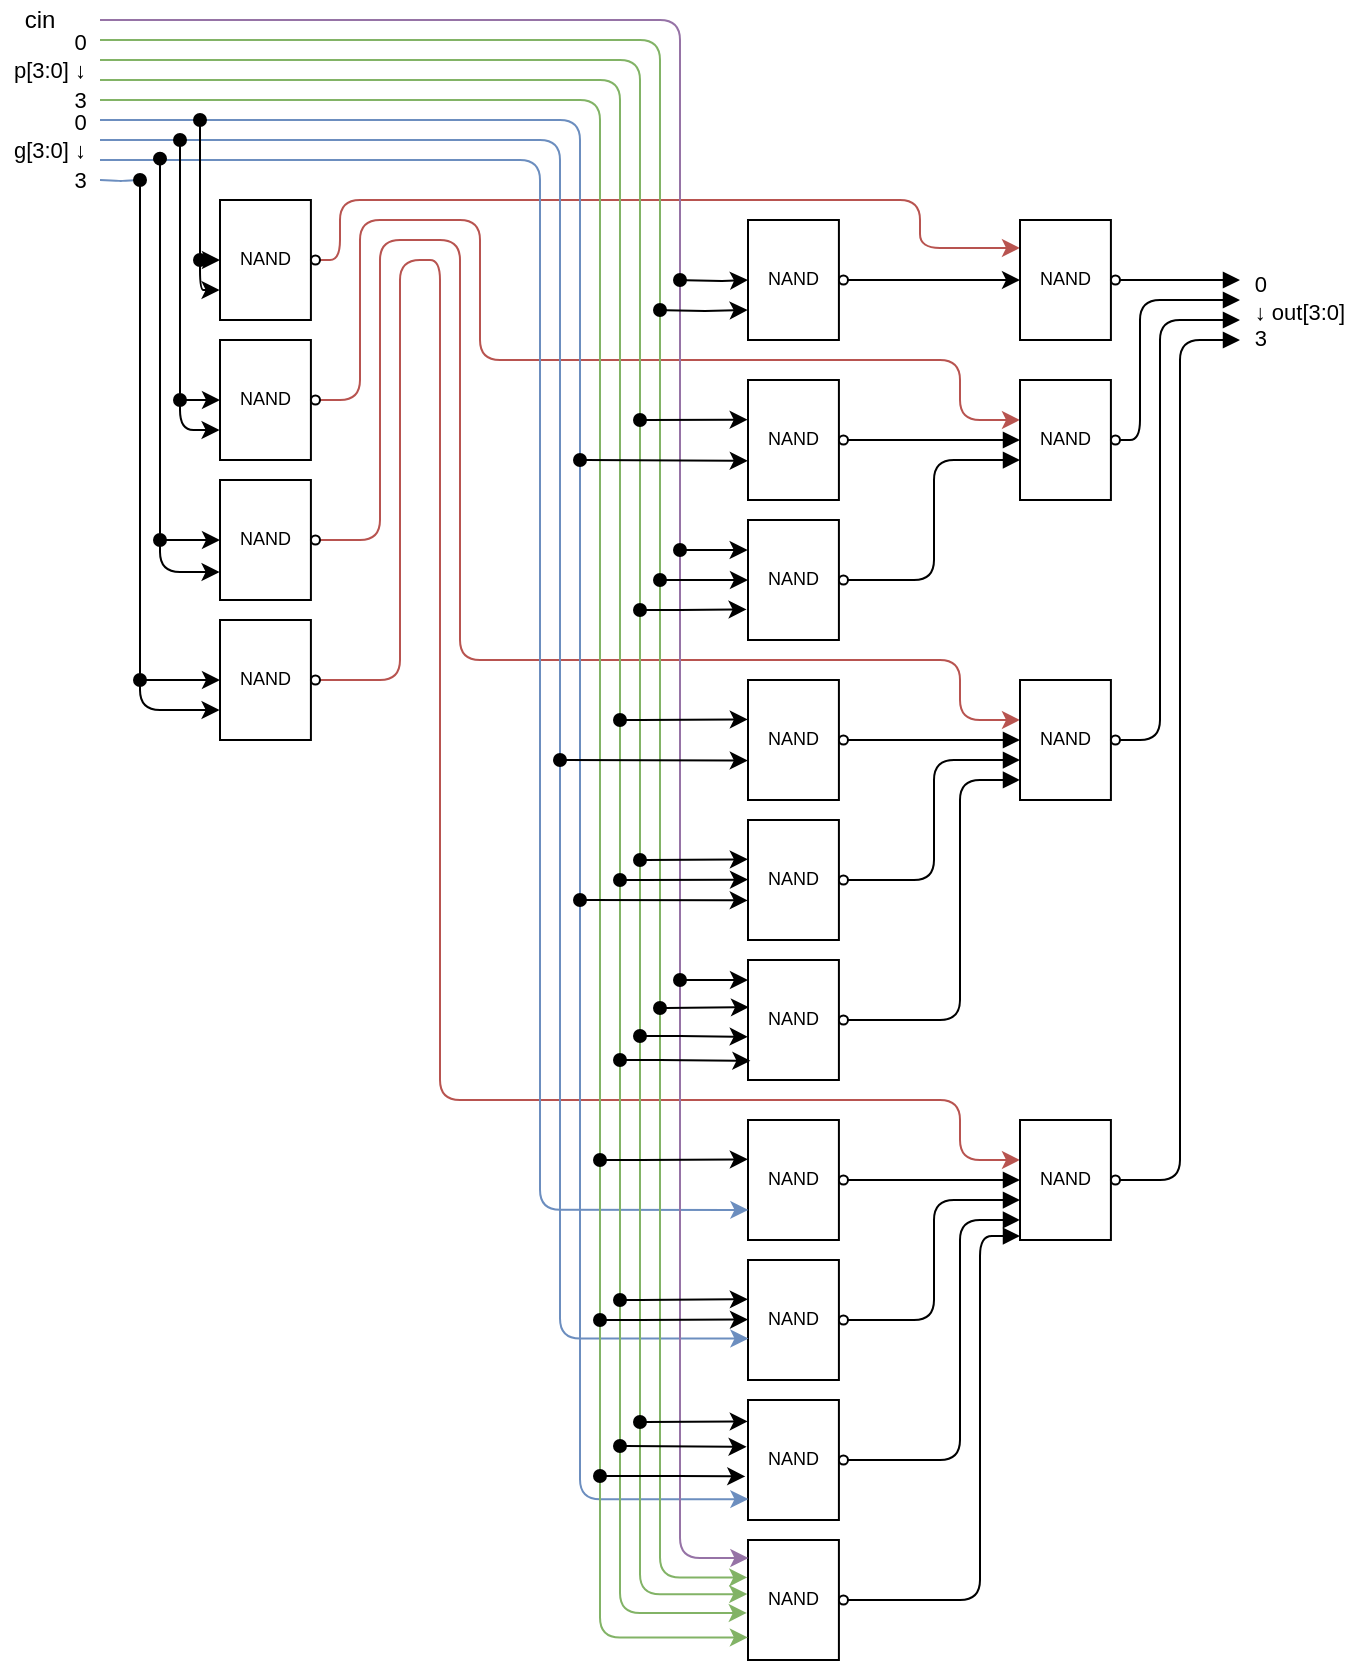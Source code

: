 <mxfile version="13.7.7" type="device"><diagram id="IGvc4W4Si6HFaSiDh34m" name="Page-1"><mxGraphModel dx="2377" dy="1442" grid="1" gridSize="10" guides="1" tooltips="1" connect="1" arrows="1" fold="1" page="1" pageScale="1" pageWidth="827" pageHeight="1169" math="0" shadow="0"><root><mxCell id="0"/><mxCell id="1" parent="0"/><mxCell id="yYl3HHFl4nuIAbHKSF4J-27" style="edgeStyle=orthogonalEdgeStyle;rounded=1;orthogonalLoop=1;jettySize=auto;html=1;startArrow=none;startFill=0;fillColor=#f8cecc;strokeColor=#b85450;entryX=0;entryY=0.233;entryDx=0;entryDy=0;entryPerimeter=0;exitX=1;exitY=0.5;exitDx=0;exitDy=0;exitPerimeter=0;" parent="1" source="yYl3HHFl4nuIAbHKSF4J-1" target="yYl3HHFl4nuIAbHKSF4J-15" edge="1"><mxGeometry relative="1" as="geometry"><mxPoint x="290" y="290" as="targetPoint"/><Array as="points"><mxPoint x="210" y="180"/><mxPoint x="210" y="150"/><mxPoint x="500" y="150"/><mxPoint x="500" y="174"/></Array></mxGeometry></mxCell><mxCell id="yYl3HHFl4nuIAbHKSF4J-1" value="" style="verticalLabelPosition=bottom;shadow=0;dashed=0;align=center;html=1;verticalAlign=top;shape=mxgraph.electrical.iec_logic_gates.nand;" parent="1" vertex="1"><mxGeometry x="150" y="150" width="50" height="60" as="geometry"/></mxCell><mxCell id="yYl3HHFl4nuIAbHKSF4J-28" style="edgeStyle=orthogonalEdgeStyle;rounded=1;orthogonalLoop=1;jettySize=auto;html=1;startArrow=none;startFill=0;fillColor=#f8cecc;strokeColor=#b85450;entryX=0;entryY=0.333;entryDx=0;entryDy=0;entryPerimeter=0;exitX=1;exitY=0.5;exitDx=0;exitDy=0;exitPerimeter=0;" parent="1" source="yYl3HHFl4nuIAbHKSF4J-2" target="yYl3HHFl4nuIAbHKSF4J-16" edge="1"><mxGeometry relative="1" as="geometry"><mxPoint x="520" y="370" as="targetPoint"/><Array as="points"><mxPoint x="220" y="250"/><mxPoint x="220" y="160"/><mxPoint x="280" y="160"/><mxPoint x="280" y="230"/><mxPoint x="520" y="230"/><mxPoint x="520" y="260"/></Array></mxGeometry></mxCell><mxCell id="yYl3HHFl4nuIAbHKSF4J-2" value="" style="verticalLabelPosition=bottom;shadow=0;dashed=0;align=center;html=1;verticalAlign=top;shape=mxgraph.electrical.iec_logic_gates.nand;" parent="1" vertex="1"><mxGeometry x="150" y="220" width="50" height="60" as="geometry"/></mxCell><mxCell id="yYl3HHFl4nuIAbHKSF4J-29" style="edgeStyle=orthogonalEdgeStyle;rounded=1;orthogonalLoop=1;jettySize=auto;html=1;startArrow=none;startFill=0;fillColor=#f8cecc;strokeColor=#b85450;entryX=0;entryY=0.333;entryDx=0;entryDy=0;entryPerimeter=0;exitX=1;exitY=0.5;exitDx=0;exitDy=0;exitPerimeter=0;" parent="1" source="yYl3HHFl4nuIAbHKSF4J-3" target="yYl3HHFl4nuIAbHKSF4J-18" edge="1"><mxGeometry relative="1" as="geometry"><mxPoint x="270" y="290" as="targetPoint"/><Array as="points"><mxPoint x="230" y="320"/><mxPoint x="230" y="170"/><mxPoint x="270" y="170"/><mxPoint x="270" y="380"/><mxPoint x="520" y="380"/><mxPoint x="520" y="410"/></Array></mxGeometry></mxCell><mxCell id="yYl3HHFl4nuIAbHKSF4J-3" value="" style="verticalLabelPosition=bottom;shadow=0;dashed=0;align=center;html=1;verticalAlign=top;shape=mxgraph.electrical.iec_logic_gates.nand;" parent="1" vertex="1"><mxGeometry x="150" y="290" width="50" height="60" as="geometry"/></mxCell><mxCell id="yYl3HHFl4nuIAbHKSF4J-30" style="edgeStyle=orthogonalEdgeStyle;rounded=1;orthogonalLoop=1;jettySize=auto;html=1;startArrow=none;startFill=0;fillColor=#f8cecc;strokeColor=#b85450;exitX=1;exitY=0.5;exitDx=0;exitDy=0;exitPerimeter=0;entryX=0;entryY=0.333;entryDx=0;entryDy=0;entryPerimeter=0;" parent="1" source="yYl3HHFl4nuIAbHKSF4J-4" target="yYl3HHFl4nuIAbHKSF4J-17" edge="1"><mxGeometry relative="1" as="geometry"><mxPoint x="260" y="290" as="targetPoint"/><mxPoint x="200" y="430" as="sourcePoint"/><Array as="points"><mxPoint x="240" y="390"/><mxPoint x="240" y="180"/><mxPoint x="260" y="180"/><mxPoint x="260" y="600"/><mxPoint x="520" y="600"/><mxPoint x="520" y="630"/></Array></mxGeometry></mxCell><mxCell id="yYl3HHFl4nuIAbHKSF4J-4" value="" style="verticalLabelPosition=bottom;shadow=0;dashed=0;align=center;html=1;verticalAlign=top;shape=mxgraph.electrical.iec_logic_gates.nand;" parent="1" vertex="1"><mxGeometry x="150" y="360" width="50" height="60" as="geometry"/></mxCell><mxCell id="yYl3HHFl4nuIAbHKSF4J-42" style="edgeStyle=orthogonalEdgeStyle;rounded=0;orthogonalLoop=1;jettySize=auto;html=1;entryX=0;entryY=0.5;entryDx=0;entryDy=0;entryPerimeter=0;startArrow=none;startFill=0;strokeColor=#000000;" parent="1" source="yYl3HHFl4nuIAbHKSF4J-5" target="yYl3HHFl4nuIAbHKSF4J-15" edge="1"><mxGeometry relative="1" as="geometry"/></mxCell><mxCell id="yYl3HHFl4nuIAbHKSF4J-5" value="" style="verticalLabelPosition=bottom;shadow=0;dashed=0;align=center;html=1;verticalAlign=top;shape=mxgraph.electrical.iec_logic_gates.nand;" parent="1" vertex="1"><mxGeometry x="414" y="160" width="50" height="60" as="geometry"/></mxCell><mxCell id="yYl3HHFl4nuIAbHKSF4J-76" style="edgeStyle=orthogonalEdgeStyle;rounded=0;orthogonalLoop=1;jettySize=auto;html=1;entryX=0;entryY=0.5;entryDx=0;entryDy=0;entryPerimeter=0;startArrow=none;startFill=0;endArrow=block;endFill=1;strokeColor=#000000;" parent="1" source="yYl3HHFl4nuIAbHKSF4J-6" target="yYl3HHFl4nuIAbHKSF4J-16" edge="1"><mxGeometry relative="1" as="geometry"/></mxCell><mxCell id="yYl3HHFl4nuIAbHKSF4J-6" value="" style="verticalLabelPosition=bottom;shadow=0;dashed=0;align=center;html=1;verticalAlign=top;shape=mxgraph.electrical.iec_logic_gates.nand;" parent="1" vertex="1"><mxGeometry x="414" y="240" width="50" height="60" as="geometry"/></mxCell><mxCell id="yYl3HHFl4nuIAbHKSF4J-77" style="edgeStyle=orthogonalEdgeStyle;rounded=1;orthogonalLoop=1;jettySize=auto;html=1;entryX=0;entryY=0.667;entryDx=0;entryDy=0;entryPerimeter=0;startArrow=none;startFill=0;endArrow=block;endFill=1;strokeColor=#000000;" parent="1" source="yYl3HHFl4nuIAbHKSF4J-7" target="yYl3HHFl4nuIAbHKSF4J-16" edge="1"><mxGeometry relative="1" as="geometry"/></mxCell><mxCell id="yYl3HHFl4nuIAbHKSF4J-7" value="" style="verticalLabelPosition=bottom;shadow=0;dashed=0;align=center;html=1;verticalAlign=top;shape=mxgraph.electrical.iec_logic_gates.nand;" parent="1" vertex="1"><mxGeometry x="414" y="310" width="50" height="60" as="geometry"/></mxCell><mxCell id="yYl3HHFl4nuIAbHKSF4J-78" style="edgeStyle=orthogonalEdgeStyle;rounded=1;orthogonalLoop=1;jettySize=auto;html=1;entryX=0;entryY=0.5;entryDx=0;entryDy=0;entryPerimeter=0;startArrow=none;startFill=0;endArrow=block;endFill=1;strokeColor=#000000;" parent="1" source="yYl3HHFl4nuIAbHKSF4J-8" target="yYl3HHFl4nuIAbHKSF4J-18" edge="1"><mxGeometry relative="1" as="geometry"/></mxCell><mxCell id="yYl3HHFl4nuIAbHKSF4J-8" value="" style="verticalLabelPosition=bottom;shadow=0;dashed=0;align=center;html=1;verticalAlign=top;shape=mxgraph.electrical.iec_logic_gates.nand;" parent="1" vertex="1"><mxGeometry x="414" y="390" width="50" height="60" as="geometry"/></mxCell><mxCell id="yYl3HHFl4nuIAbHKSF4J-79" style="edgeStyle=orthogonalEdgeStyle;rounded=1;orthogonalLoop=1;jettySize=auto;html=1;entryX=0;entryY=0.667;entryDx=0;entryDy=0;entryPerimeter=0;startArrow=none;startFill=0;endArrow=block;endFill=1;strokeColor=#000000;" parent="1" source="yYl3HHFl4nuIAbHKSF4J-9" target="yYl3HHFl4nuIAbHKSF4J-18" edge="1"><mxGeometry relative="1" as="geometry"/></mxCell><mxCell id="yYl3HHFl4nuIAbHKSF4J-9" value="" style="verticalLabelPosition=bottom;shadow=0;dashed=0;align=center;html=1;verticalAlign=top;shape=mxgraph.electrical.iec_logic_gates.nand;" parent="1" vertex="1"><mxGeometry x="414" y="460" width="50" height="60" as="geometry"/></mxCell><mxCell id="yYl3HHFl4nuIAbHKSF4J-80" style="edgeStyle=orthogonalEdgeStyle;rounded=1;orthogonalLoop=1;jettySize=auto;html=1;entryX=0;entryY=0.833;entryDx=0;entryDy=0;entryPerimeter=0;startArrow=none;startFill=0;endArrow=block;endFill=1;strokeColor=#000000;" parent="1" source="yYl3HHFl4nuIAbHKSF4J-10" target="yYl3HHFl4nuIAbHKSF4J-18" edge="1"><mxGeometry relative="1" as="geometry"><Array as="points"><mxPoint x="520" y="560"/><mxPoint x="520" y="440"/></Array></mxGeometry></mxCell><mxCell id="yYl3HHFl4nuIAbHKSF4J-10" value="" style="verticalLabelPosition=bottom;shadow=0;dashed=0;align=center;html=1;verticalAlign=top;shape=mxgraph.electrical.iec_logic_gates.nand;" parent="1" vertex="1"><mxGeometry x="414" y="530" width="50" height="60" as="geometry"/></mxCell><mxCell id="yYl3HHFl4nuIAbHKSF4J-84" style="edgeStyle=orthogonalEdgeStyle;rounded=1;orthogonalLoop=1;jettySize=auto;html=1;startArrow=none;startFill=0;endArrow=block;endFill=1;strokeColor=#000000;entryX=0;entryY=0.967;entryDx=0;entryDy=0;entryPerimeter=0;" parent="1" source="yYl3HHFl4nuIAbHKSF4J-11" target="yYl3HHFl4nuIAbHKSF4J-17" edge="1"><mxGeometry relative="1" as="geometry"><mxPoint x="509.548" y="668" as="targetPoint"/><Array as="points"><mxPoint x="530" y="850"/><mxPoint x="530" y="668"/></Array></mxGeometry></mxCell><mxCell id="yYl3HHFl4nuIAbHKSF4J-11" value="" style="verticalLabelPosition=bottom;shadow=0;dashed=0;align=center;html=1;verticalAlign=top;shape=mxgraph.electrical.iec_logic_gates.nand;" parent="1" vertex="1"><mxGeometry x="414" y="820" width="50" height="60" as="geometry"/></mxCell><mxCell id="yYl3HHFl4nuIAbHKSF4J-83" style="edgeStyle=orthogonalEdgeStyle;rounded=1;orthogonalLoop=1;jettySize=auto;html=1;entryX=0;entryY=0.833;entryDx=0;entryDy=0;entryPerimeter=0;startArrow=none;startFill=0;endArrow=block;endFill=1;strokeColor=#000000;" parent="1" source="yYl3HHFl4nuIAbHKSF4J-12" target="yYl3HHFl4nuIAbHKSF4J-17" edge="1"><mxGeometry relative="1" as="geometry"><Array as="points"><mxPoint x="520" y="780"/><mxPoint x="520" y="660"/></Array></mxGeometry></mxCell><mxCell id="yYl3HHFl4nuIAbHKSF4J-12" value="" style="verticalLabelPosition=bottom;shadow=0;dashed=0;align=center;html=1;verticalAlign=top;shape=mxgraph.electrical.iec_logic_gates.nand;" parent="1" vertex="1"><mxGeometry x="414" y="750" width="50" height="60" as="geometry"/></mxCell><mxCell id="yYl3HHFl4nuIAbHKSF4J-82" style="edgeStyle=orthogonalEdgeStyle;rounded=1;orthogonalLoop=1;jettySize=auto;html=1;entryX=0;entryY=0.667;entryDx=0;entryDy=0;entryPerimeter=0;startArrow=none;startFill=0;endArrow=block;endFill=1;strokeColor=#000000;" parent="1" source="yYl3HHFl4nuIAbHKSF4J-13" target="yYl3HHFl4nuIAbHKSF4J-17" edge="1"><mxGeometry relative="1" as="geometry"/></mxCell><mxCell id="yYl3HHFl4nuIAbHKSF4J-13" value="" style="verticalLabelPosition=bottom;shadow=0;dashed=0;align=center;html=1;verticalAlign=top;shape=mxgraph.electrical.iec_logic_gates.nand;" parent="1" vertex="1"><mxGeometry x="414" y="680" width="50" height="60" as="geometry"/></mxCell><mxCell id="yYl3HHFl4nuIAbHKSF4J-81" style="edgeStyle=orthogonalEdgeStyle;rounded=1;orthogonalLoop=1;jettySize=auto;html=1;entryX=0;entryY=0.5;entryDx=0;entryDy=0;entryPerimeter=0;startArrow=none;startFill=0;endArrow=block;endFill=1;strokeColor=#000000;" parent="1" source="yYl3HHFl4nuIAbHKSF4J-14" target="yYl3HHFl4nuIAbHKSF4J-17" edge="1"><mxGeometry relative="1" as="geometry"/></mxCell><mxCell id="yYl3HHFl4nuIAbHKSF4J-14" value="" style="verticalLabelPosition=bottom;shadow=0;dashed=0;align=center;html=1;verticalAlign=top;shape=mxgraph.electrical.iec_logic_gates.nand;" parent="1" vertex="1"><mxGeometry x="414" y="610" width="50" height="60" as="geometry"/></mxCell><mxCell id="yYl3HHFl4nuIAbHKSF4J-85" style="edgeStyle=orthogonalEdgeStyle;rounded=1;orthogonalLoop=1;jettySize=auto;html=1;startArrow=none;startFill=0;endArrow=block;endFill=1;strokeColor=#000000;" parent="1" source="yYl3HHFl4nuIAbHKSF4J-15" edge="1"><mxGeometry relative="1" as="geometry"><mxPoint x="660" y="190" as="targetPoint"/></mxGeometry></mxCell><mxCell id="yYl3HHFl4nuIAbHKSF4J-15" value="" style="verticalLabelPosition=bottom;shadow=0;dashed=0;align=center;html=1;verticalAlign=top;shape=mxgraph.electrical.iec_logic_gates.nand;" parent="1" vertex="1"><mxGeometry x="550" y="160" width="50" height="60" as="geometry"/></mxCell><mxCell id="yYl3HHFl4nuIAbHKSF4J-86" style="edgeStyle=orthogonalEdgeStyle;rounded=1;orthogonalLoop=1;jettySize=auto;html=1;startArrow=none;startFill=0;endArrow=block;endFill=1;strokeColor=#000000;" parent="1" source="yYl3HHFl4nuIAbHKSF4J-16" edge="1"><mxGeometry relative="1" as="geometry"><mxPoint x="660" y="200" as="targetPoint"/><Array as="points"><mxPoint x="610" y="270"/><mxPoint x="610" y="200"/></Array></mxGeometry></mxCell><mxCell id="yYl3HHFl4nuIAbHKSF4J-16" value="" style="verticalLabelPosition=bottom;shadow=0;dashed=0;align=center;html=1;verticalAlign=top;shape=mxgraph.electrical.iec_logic_gates.nand;" parent="1" vertex="1"><mxGeometry x="550" y="240" width="50" height="60" as="geometry"/></mxCell><mxCell id="yYl3HHFl4nuIAbHKSF4J-88" style="edgeStyle=orthogonalEdgeStyle;rounded=1;orthogonalLoop=1;jettySize=auto;html=1;startArrow=none;startFill=0;endArrow=block;endFill=1;strokeColor=#000000;" parent="1" source="yYl3HHFl4nuIAbHKSF4J-17" edge="1"><mxGeometry relative="1" as="geometry"><mxPoint x="660" y="220" as="targetPoint"/><Array as="points"><mxPoint x="630" y="640"/><mxPoint x="630" y="220"/></Array></mxGeometry></mxCell><mxCell id="yYl3HHFl4nuIAbHKSF4J-17" value="" style="verticalLabelPosition=bottom;shadow=0;dashed=0;align=center;html=1;verticalAlign=top;shape=mxgraph.electrical.iec_logic_gates.nand;" parent="1" vertex="1"><mxGeometry x="550" y="610" width="50" height="60" as="geometry"/></mxCell><mxCell id="yYl3HHFl4nuIAbHKSF4J-87" style="edgeStyle=orthogonalEdgeStyle;rounded=1;orthogonalLoop=1;jettySize=auto;html=1;startArrow=none;startFill=0;endArrow=block;endFill=1;strokeColor=#000000;" parent="1" source="yYl3HHFl4nuIAbHKSF4J-18" edge="1"><mxGeometry relative="1" as="geometry"><mxPoint x="660" y="210" as="targetPoint"/><Array as="points"><mxPoint x="620" y="420"/><mxPoint x="620" y="210"/></Array></mxGeometry></mxCell><mxCell id="yYl3HHFl4nuIAbHKSF4J-18" value="" style="verticalLabelPosition=bottom;shadow=0;dashed=0;align=center;html=1;verticalAlign=top;shape=mxgraph.electrical.iec_logic_gates.nand;" parent="1" vertex="1"><mxGeometry x="550" y="390" width="50" height="60" as="geometry"/></mxCell><mxCell id="yYl3HHFl4nuIAbHKSF4J-19" value="" style="endArrow=classic;html=1;edgeStyle=orthogonalEdgeStyle;fillColor=#dae8fc;strokeColor=#6c8ebf;endFill=1;startArrow=none;startFill=0;entryX=0.004;entryY=0.826;entryDx=0;entryDy=0;entryPerimeter=0;" parent="1" target="yYl3HHFl4nuIAbHKSF4J-12" edge="1"><mxGeometry width="50" height="50" relative="1" as="geometry"><mxPoint x="90" y="110" as="sourcePoint"/><mxPoint x="330" y="800" as="targetPoint"/><Array as="points"><mxPoint x="330" y="110"/><mxPoint x="330" y="800"/></Array></mxGeometry></mxCell><mxCell id="yYl3HHFl4nuIAbHKSF4J-20" value="" style="endArrow=classic;html=1;edgeStyle=orthogonalEdgeStyle;fillColor=#dae8fc;strokeColor=#6c8ebf;entryX=0.004;entryY=0.655;entryDx=0;entryDy=0;entryPerimeter=0;" parent="1" target="yYl3HHFl4nuIAbHKSF4J-13" edge="1"><mxGeometry width="50" height="50" relative="1" as="geometry"><mxPoint x="90" y="120" as="sourcePoint"/><mxPoint x="320" y="720" as="targetPoint"/><Array as="points"><mxPoint x="320" y="120"/><mxPoint x="320" y="719"/></Array></mxGeometry></mxCell><mxCell id="yYl3HHFl4nuIAbHKSF4J-21" value="" style="endArrow=classic;html=1;edgeStyle=orthogonalEdgeStyle;fillColor=#dae8fc;strokeColor=#6c8ebf;entryX=0.004;entryY=0.749;entryDx=0;entryDy=0;entryPerimeter=0;" parent="1" target="yYl3HHFl4nuIAbHKSF4J-14" edge="1"><mxGeometry width="50" height="50" relative="1" as="geometry"><mxPoint x="90" y="130" as="sourcePoint"/><mxPoint x="310" y="649.333" as="targetPoint"/><Array as="points"><mxPoint x="310" y="130"/><mxPoint x="310" y="655"/></Array></mxGeometry></mxCell><mxCell id="yYl3HHFl4nuIAbHKSF4J-22" value="" style="endArrow=none;html=1;edgeStyle=orthogonalEdgeStyle;fillColor=#dae8fc;strokeColor=#6c8ebf;endFill=0;" parent="1" edge="1"><mxGeometry width="50" height="50" relative="1" as="geometry"><mxPoint x="90" y="140" as="sourcePoint"/><mxPoint x="110" y="140" as="targetPoint"/></mxGeometry></mxCell><mxCell id="yYl3HHFl4nuIAbHKSF4J-23" style="edgeStyle=orthogonalEdgeStyle;rounded=1;orthogonalLoop=1;jettySize=auto;html=1;startArrow=oval;startFill=1;entryX=-0.004;entryY=0.75;entryDx=0;entryDy=0;entryPerimeter=0;" parent="1" target="yYl3HHFl4nuIAbHKSF4J-1" edge="1"><mxGeometry relative="1" as="geometry"><mxPoint x="140" y="110" as="sourcePoint"/><Array as="points"><mxPoint x="140" y="195"/></Array></mxGeometry></mxCell><mxCell id="yYl3HHFl4nuIAbHKSF4J-24" style="edgeStyle=orthogonalEdgeStyle;rounded=1;orthogonalLoop=1;jettySize=auto;html=1;startArrow=oval;startFill=1;entryX=-0.005;entryY=0.748;entryDx=0;entryDy=0;entryPerimeter=0;" parent="1" target="yYl3HHFl4nuIAbHKSF4J-2" edge="1"><mxGeometry relative="1" as="geometry"><mxPoint x="130" y="120" as="sourcePoint"/><Array as="points"><mxPoint x="130" y="265"/><mxPoint x="150" y="265"/></Array></mxGeometry></mxCell><mxCell id="yYl3HHFl4nuIAbHKSF4J-25" style="edgeStyle=orthogonalEdgeStyle;rounded=1;orthogonalLoop=1;jettySize=auto;html=1;startArrow=oval;startFill=1;entryX=-0.005;entryY=0.764;entryDx=0;entryDy=0;entryPerimeter=0;" parent="1" target="yYl3HHFl4nuIAbHKSF4J-3" edge="1"><mxGeometry relative="1" as="geometry"><mxPoint x="120" y="129.333" as="sourcePoint"/><Array as="points"><mxPoint x="120" y="336"/><mxPoint x="150" y="336"/></Array></mxGeometry></mxCell><mxCell id="yYl3HHFl4nuIAbHKSF4J-26" style="edgeStyle=orthogonalEdgeStyle;rounded=1;orthogonalLoop=1;jettySize=auto;html=1;startArrow=oval;startFill=1;entryX=-0.005;entryY=0.748;entryDx=0;entryDy=0;entryPerimeter=0;" parent="1" target="yYl3HHFl4nuIAbHKSF4J-4" edge="1"><mxGeometry relative="1" as="geometry"><mxPoint x="130" y="430" as="targetPoint"/><mxPoint x="110" y="140" as="sourcePoint"/><Array as="points"><mxPoint x="110" y="405"/><mxPoint x="150" y="405"/></Array></mxGeometry></mxCell><mxCell id="yYl3HHFl4nuIAbHKSF4J-31" value="" style="endArrow=classic;html=1;edgeStyle=orthogonalEdgeStyle;startArrow=oval;startFill=1;entryX=0;entryY=0.5;entryDx=0;entryDy=0;entryPerimeter=0;" parent="1" target="yYl3HHFl4nuIAbHKSF4J-1" edge="1"><mxGeometry width="50" height="50" relative="1" as="geometry"><mxPoint x="140" y="180" as="sourcePoint"/><mxPoint x="220" y="200" as="targetPoint"/><Array as="points"><mxPoint x="140" y="180"/></Array></mxGeometry></mxCell><mxCell id="yYl3HHFl4nuIAbHKSF4J-32" value="" style="endArrow=classic;html=1;edgeStyle=orthogonalEdgeStyle;startArrow=oval;startFill=1;entryX=0;entryY=0.5;entryDx=0;entryDy=0;entryPerimeter=0;" parent="1" target="yYl3HHFl4nuIAbHKSF4J-2" edge="1"><mxGeometry width="50" height="50" relative="1" as="geometry"><mxPoint x="130" y="250" as="sourcePoint"/><mxPoint x="150" y="309.98" as="targetPoint"/><Array as="points"><mxPoint x="130" y="250"/></Array></mxGeometry></mxCell><mxCell id="yYl3HHFl4nuIAbHKSF4J-33" value="" style="endArrow=classic;html=1;edgeStyle=orthogonalEdgeStyle;startArrow=oval;startFill=1;entryX=0;entryY=0.5;entryDx=0;entryDy=0;entryPerimeter=0;" parent="1" target="yYl3HHFl4nuIAbHKSF4J-3" edge="1"><mxGeometry width="50" height="50" relative="1" as="geometry"><mxPoint x="120" y="320" as="sourcePoint"/><mxPoint x="140" y="372.5" as="targetPoint"/><Array as="points"><mxPoint x="120" y="320"/></Array></mxGeometry></mxCell><mxCell id="yYl3HHFl4nuIAbHKSF4J-34" value="" style="endArrow=classic;html=1;edgeStyle=orthogonalEdgeStyle;startArrow=oval;startFill=1;entryX=0;entryY=0.5;entryDx=0;entryDy=0;entryPerimeter=0;" parent="1" target="yYl3HHFl4nuIAbHKSF4J-4" edge="1"><mxGeometry width="50" height="50" relative="1" as="geometry"><mxPoint x="110" y="390" as="sourcePoint"/><mxPoint x="130" y="445" as="targetPoint"/><Array as="points"><mxPoint x="110" y="390"/></Array></mxGeometry></mxCell><mxCell id="yYl3HHFl4nuIAbHKSF4J-35" value="" style="endArrow=classic;html=1;edgeStyle=orthogonalEdgeStyle;fillColor=#d5e8d4;strokeColor=#82b366;entryX=-0.007;entryY=0.312;entryDx=0;entryDy=0;entryPerimeter=0;" parent="1" target="yYl3HHFl4nuIAbHKSF4J-11" edge="1"><mxGeometry width="50" height="50" relative="1" as="geometry"><mxPoint x="90" y="70" as="sourcePoint"/><mxPoint x="370" y="860.4" as="targetPoint"/><Array as="points"><mxPoint x="370" y="70"/><mxPoint x="370" y="839"/></Array></mxGeometry></mxCell><mxCell id="yYl3HHFl4nuIAbHKSF4J-36" value="" style="endArrow=classic;html=1;edgeStyle=orthogonalEdgeStyle;fillColor=#d5e8d4;strokeColor=#82b366;entryX=-0.007;entryY=0.451;entryDx=0;entryDy=0;entryPerimeter=0;" parent="1" target="yYl3HHFl4nuIAbHKSF4J-11" edge="1"><mxGeometry width="50" height="50" relative="1" as="geometry"><mxPoint x="90" y="80" as="sourcePoint"/><mxPoint x="360" y="860" as="targetPoint"/><Array as="points"><mxPoint x="360" y="80"/><mxPoint x="360" y="847"/></Array></mxGeometry></mxCell><mxCell id="yYl3HHFl4nuIAbHKSF4J-37" value="" style="endArrow=classic;html=1;edgeStyle=orthogonalEdgeStyle;fillColor=#d5e8d4;strokeColor=#82b366;entryX=-0.012;entryY=0.608;entryDx=0;entryDy=0;entryPerimeter=0;" parent="1" target="yYl3HHFl4nuIAbHKSF4J-11" edge="1"><mxGeometry width="50" height="50" relative="1" as="geometry"><mxPoint x="90" y="90" as="sourcePoint"/><mxPoint x="350" y="860" as="targetPoint"/><Array as="points"><mxPoint x="350" y="90"/><mxPoint x="350" y="857"/></Array></mxGeometry></mxCell><mxCell id="yYl3HHFl4nuIAbHKSF4J-38" value="" style="endArrow=classic;html=1;edgeStyle=orthogonalEdgeStyle;fillColor=#d5e8d4;strokeColor=#82b366;entryX=-0.001;entryY=0.812;entryDx=0;entryDy=0;entryPerimeter=0;" parent="1" target="yYl3HHFl4nuIAbHKSF4J-11" edge="1"><mxGeometry width="50" height="50" relative="1" as="geometry"><mxPoint x="90" y="100" as="sourcePoint"/><mxPoint x="340" y="860" as="targetPoint"/><Array as="points"><mxPoint x="340" y="100"/><mxPoint x="340" y="869"/></Array></mxGeometry></mxCell><mxCell id="yYl3HHFl4nuIAbHKSF4J-39" value="" style="endArrow=classic;html=1;edgeStyle=orthogonalEdgeStyle;fillColor=#e1d5e7;strokeColor=#9673a6;entryX=0.004;entryY=0.15;entryDx=0;entryDy=0;entryPerimeter=0;" parent="1" target="yYl3HHFl4nuIAbHKSF4J-11" edge="1"><mxGeometry width="50" height="50" relative="1" as="geometry"><mxPoint x="90" y="60" as="sourcePoint"/><mxPoint x="380" y="860.8" as="targetPoint"/><Array as="points"><mxPoint x="380" y="60"/><mxPoint x="380" y="829"/></Array></mxGeometry></mxCell><mxCell id="yYl3HHFl4nuIAbHKSF4J-46" style="edgeStyle=orthogonalEdgeStyle;rounded=0;orthogonalLoop=1;jettySize=auto;html=1;startArrow=oval;startFill=1;strokeColor=#000000;entryX=-0.003;entryY=0.331;entryDx=0;entryDy=0;entryPerimeter=0;" parent="1" target="yYl3HHFl4nuIAbHKSF4J-6" edge="1"><mxGeometry relative="1" as="geometry"><mxPoint x="400" y="250" as="targetPoint"/><mxPoint x="360" y="260" as="sourcePoint"/><Array as="points"><mxPoint x="360" y="260"/></Array></mxGeometry></mxCell><mxCell id="yYl3HHFl4nuIAbHKSF4J-48" style="edgeStyle=orthogonalEdgeStyle;rounded=0;orthogonalLoop=1;jettySize=auto;html=1;startArrow=oval;startFill=1;strokeColor=#000000;entryX=-0.003;entryY=0.674;entryDx=0;entryDy=0;entryPerimeter=0;" parent="1" target="yYl3HHFl4nuIAbHKSF4J-6" edge="1"><mxGeometry relative="1" as="geometry"><mxPoint x="423.85" y="260.14" as="targetPoint"/><mxPoint x="330" y="280" as="sourcePoint"/><Array as="points"><mxPoint x="414" y="280"/></Array></mxGeometry></mxCell><mxCell id="yYl3HHFl4nuIAbHKSF4J-49" style="edgeStyle=orthogonalEdgeStyle;rounded=0;orthogonalLoop=1;jettySize=auto;html=1;startArrow=oval;startFill=1;strokeColor=#000000;entryX=-0.003;entryY=0.25;entryDx=0;entryDy=0;entryPerimeter=0;" parent="1" target="yYl3HHFl4nuIAbHKSF4J-7" edge="1"><mxGeometry relative="1" as="geometry"><mxPoint x="423.85" y="269.86" as="targetPoint"/><mxPoint x="380" y="325" as="sourcePoint"/><Array as="points"><mxPoint x="400" y="325"/><mxPoint x="400" y="325"/></Array></mxGeometry></mxCell><mxCell id="yYl3HHFl4nuIAbHKSF4J-50" style="edgeStyle=orthogonalEdgeStyle;rounded=0;orthogonalLoop=1;jettySize=auto;html=1;startArrow=oval;startFill=1;strokeColor=#000000;entryX=0;entryY=0.5;entryDx=0;entryDy=0;entryPerimeter=0;" parent="1" target="yYl3HHFl4nuIAbHKSF4J-7" edge="1"><mxGeometry relative="1" as="geometry"><mxPoint x="410" y="335" as="targetPoint"/><mxPoint x="370" y="340" as="sourcePoint"/><Array as="points"><mxPoint x="370" y="340"/></Array></mxGeometry></mxCell><mxCell id="yYl3HHFl4nuIAbHKSF4J-51" style="edgeStyle=orthogonalEdgeStyle;rounded=0;orthogonalLoop=1;jettySize=auto;html=1;startArrow=oval;startFill=1;strokeColor=#000000;entryX=-0.014;entryY=0.745;entryDx=0;entryDy=0;entryPerimeter=0;" parent="1" target="yYl3HHFl4nuIAbHKSF4J-7" edge="1"><mxGeometry relative="1" as="geometry"><mxPoint x="410" y="350" as="targetPoint"/><mxPoint x="360" y="355" as="sourcePoint"/><Array as="points"><mxPoint x="380" y="355"/></Array></mxGeometry></mxCell><mxCell id="yYl3HHFl4nuIAbHKSF4J-52" style="edgeStyle=orthogonalEdgeStyle;rounded=0;orthogonalLoop=1;jettySize=auto;html=1;startArrow=oval;startFill=1;strokeColor=#000000;" parent="1" edge="1"><mxGeometry relative="1" as="geometry"><mxPoint x="414" y="540" as="targetPoint"/><mxPoint x="380" y="540" as="sourcePoint"/><Array as="points"><mxPoint x="390" y="540"/><mxPoint x="390" y="540"/></Array></mxGeometry></mxCell><mxCell id="yYl3HHFl4nuIAbHKSF4J-53" style="edgeStyle=orthogonalEdgeStyle;rounded=0;orthogonalLoop=1;jettySize=auto;html=1;startArrow=oval;startFill=1;strokeColor=#000000;entryX=0.009;entryY=0.393;entryDx=0;entryDy=0;entryPerimeter=0;" parent="1" target="yYl3HHFl4nuIAbHKSF4J-10" edge="1"><mxGeometry relative="1" as="geometry"><mxPoint x="414" y="559.86" as="targetPoint"/><mxPoint x="370" y="554" as="sourcePoint"/><Array as="points"><mxPoint x="414" y="554"/></Array></mxGeometry></mxCell><mxCell id="yYl3HHFl4nuIAbHKSF4J-54" style="edgeStyle=orthogonalEdgeStyle;rounded=0;orthogonalLoop=1;jettySize=auto;html=1;startArrow=oval;startFill=1;strokeColor=#000000;entryX=-0.003;entryY=0.64;entryDx=0;entryDy=0;entryPerimeter=0;" parent="1" target="yYl3HHFl4nuIAbHKSF4J-10" edge="1"><mxGeometry relative="1" as="geometry"><mxPoint x="413.3" y="574.56" as="targetPoint"/><mxPoint x="360" y="568" as="sourcePoint"/><Array as="points"><mxPoint x="380" y="568"/></Array></mxGeometry></mxCell><mxCell id="yYl3HHFl4nuIAbHKSF4J-56" style="edgeStyle=orthogonalEdgeStyle;rounded=0;orthogonalLoop=1;jettySize=auto;html=1;startArrow=oval;startFill=1;strokeColor=#000000;entryX=-0.003;entryY=0.331;entryDx=0;entryDy=0;entryPerimeter=0;" parent="1" edge="1"><mxGeometry relative="1" as="geometry"><mxPoint x="413.93" y="409.71" as="targetPoint"/><mxPoint x="350" y="410" as="sourcePoint"/><Array as="points"><mxPoint x="360.08" y="409.85"/></Array></mxGeometry></mxCell><mxCell id="yYl3HHFl4nuIAbHKSF4J-57" style="edgeStyle=orthogonalEdgeStyle;rounded=0;orthogonalLoop=1;jettySize=auto;html=1;startArrow=oval;startFill=1;strokeColor=#000000;entryX=-0.003;entryY=0.674;entryDx=0;entryDy=0;entryPerimeter=0;" parent="1" edge="1"><mxGeometry relative="1" as="geometry"><mxPoint x="413.93" y="430.29" as="targetPoint"/><mxPoint x="320" y="430" as="sourcePoint"/><Array as="points"><mxPoint x="414.08" y="429.85"/></Array></mxGeometry></mxCell><mxCell id="yYl3HHFl4nuIAbHKSF4J-59" style="edgeStyle=orthogonalEdgeStyle;rounded=0;orthogonalLoop=1;jettySize=auto;html=1;startArrow=oval;startFill=1;strokeColor=#000000;entryX=-0.003;entryY=0.331;entryDx=0;entryDy=0;entryPerimeter=0;" parent="1" edge="1"><mxGeometry relative="1" as="geometry"><mxPoint x="413.93" y="479.65" as="targetPoint"/><mxPoint x="360" y="480" as="sourcePoint"/><Array as="points"><mxPoint x="360.08" y="479.79"/></Array></mxGeometry></mxCell><mxCell id="yYl3HHFl4nuIAbHKSF4J-60" style="edgeStyle=orthogonalEdgeStyle;rounded=0;orthogonalLoop=1;jettySize=auto;html=1;startArrow=oval;startFill=1;strokeColor=#000000;entryX=-0.003;entryY=0.674;entryDx=0;entryDy=0;entryPerimeter=0;" parent="1" edge="1"><mxGeometry relative="1" as="geometry"><mxPoint x="413.93" y="500.23" as="targetPoint"/><mxPoint x="330" y="500" as="sourcePoint"/><Array as="points"><mxPoint x="414.08" y="499.79"/></Array></mxGeometry></mxCell><mxCell id="yYl3HHFl4nuIAbHKSF4J-61" style="edgeStyle=orthogonalEdgeStyle;rounded=0;orthogonalLoop=1;jettySize=auto;html=1;startArrow=oval;startFill=1;strokeColor=#000000;entryX=-0.003;entryY=0.331;entryDx=0;entryDy=0;entryPerimeter=0;" parent="1" edge="1"><mxGeometry relative="1" as="geometry"><mxPoint x="414.0" y="489.8" as="targetPoint"/><mxPoint x="350" y="490" as="sourcePoint"/><Array as="points"><mxPoint x="360.15" y="489.94"/></Array></mxGeometry></mxCell><mxCell id="yYl3HHFl4nuIAbHKSF4J-43" style="edgeStyle=orthogonalEdgeStyle;rounded=0;orthogonalLoop=1;jettySize=auto;html=1;startArrow=oval;startFill=1;strokeColor=#000000;" parent="1" target="yYl3HHFl4nuIAbHKSF4J-5" edge="1"><mxGeometry relative="1" as="geometry"><mxPoint x="380" y="190" as="sourcePoint"/></mxGeometry></mxCell><mxCell id="yYl3HHFl4nuIAbHKSF4J-44" style="edgeStyle=orthogonalEdgeStyle;rounded=0;orthogonalLoop=1;jettySize=auto;html=1;startArrow=oval;startFill=1;strokeColor=#000000;exitX=-0.003;exitY=0.75;exitDx=0;exitDy=0;exitPerimeter=0;entryX=-0.003;entryY=0.75;entryDx=0;entryDy=0;entryPerimeter=0;" parent="1" target="yYl3HHFl4nuIAbHKSF4J-5" edge="1"><mxGeometry relative="1" as="geometry"><mxPoint x="370" y="205" as="sourcePoint"/></mxGeometry></mxCell><mxCell id="yYl3HHFl4nuIAbHKSF4J-62" style="edgeStyle=orthogonalEdgeStyle;rounded=0;orthogonalLoop=1;jettySize=auto;html=1;startArrow=oval;startFill=1;strokeColor=#000000;entryX=0.024;entryY=0.84;entryDx=0;entryDy=0;entryPerimeter=0;" parent="1" target="yYl3HHFl4nuIAbHKSF4J-10" edge="1"><mxGeometry relative="1" as="geometry"><mxPoint x="403.85" y="584.4" as="targetPoint"/><mxPoint x="350" y="580" as="sourcePoint"/><Array as="points"><mxPoint x="370" y="580"/></Array></mxGeometry></mxCell><mxCell id="yYl3HHFl4nuIAbHKSF4J-63" style="edgeStyle=orthogonalEdgeStyle;rounded=0;orthogonalLoop=1;jettySize=auto;html=1;startArrow=oval;startFill=1;strokeColor=#000000;entryX=-0.003;entryY=0.331;entryDx=0;entryDy=0;entryPerimeter=0;" parent="1" edge="1"><mxGeometry relative="1" as="geometry"><mxPoint x="413.93" y="629.66" as="targetPoint"/><mxPoint x="340" y="630" as="sourcePoint"/><Array as="points"><mxPoint x="360.08" y="629.8"/></Array></mxGeometry></mxCell><mxCell id="yYl3HHFl4nuIAbHKSF4J-65" style="edgeStyle=orthogonalEdgeStyle;rounded=0;orthogonalLoop=1;jettySize=auto;html=1;startArrow=oval;startFill=1;strokeColor=#000000;entryX=-0.003;entryY=0.331;entryDx=0;entryDy=0;entryPerimeter=0;" parent="1" edge="1"><mxGeometry relative="1" as="geometry"><mxPoint x="413.93" y="699.63" as="targetPoint"/><mxPoint x="350" y="700" as="sourcePoint"/><Array as="points"><mxPoint x="360.08" y="699.77"/></Array></mxGeometry></mxCell><mxCell id="yYl3HHFl4nuIAbHKSF4J-67" style="edgeStyle=orthogonalEdgeStyle;rounded=0;orthogonalLoop=1;jettySize=auto;html=1;startArrow=oval;startFill=1;strokeColor=#000000;entryX=-0.003;entryY=0.331;entryDx=0;entryDy=0;entryPerimeter=0;" parent="1" edge="1"><mxGeometry relative="1" as="geometry"><mxPoint x="414" y="709.78" as="targetPoint"/><mxPoint x="340" y="710" as="sourcePoint"/><Array as="points"><mxPoint x="360.15" y="709.92"/></Array></mxGeometry></mxCell><mxCell id="yYl3HHFl4nuIAbHKSF4J-68" style="edgeStyle=orthogonalEdgeStyle;rounded=0;orthogonalLoop=1;jettySize=auto;html=1;startArrow=oval;startFill=1;strokeColor=#000000;entryX=-0.002;entryY=0.178;entryDx=0;entryDy=0;entryPerimeter=0;" parent="1" target="yYl3HHFl4nuIAbHKSF4J-12" edge="1"><mxGeometry relative="1" as="geometry"><mxPoint x="413" y="760" as="targetPoint"/><mxPoint x="360" y="761" as="sourcePoint"/><Array as="points"><mxPoint x="414" y="761"/></Array></mxGeometry></mxCell><mxCell id="yYl3HHFl4nuIAbHKSF4J-69" style="edgeStyle=orthogonalEdgeStyle;rounded=0;orthogonalLoop=1;jettySize=auto;html=1;startArrow=oval;startFill=1;strokeColor=#000000;entryX=0.009;entryY=0.393;entryDx=0;entryDy=0;entryPerimeter=0;" parent="1" edge="1"><mxGeometry relative="1" as="geometry"><mxPoint x="413.25" y="773.38" as="targetPoint"/><mxPoint x="350" y="773" as="sourcePoint"/><Array as="points"><mxPoint x="412.8" y="773.8"/></Array></mxGeometry></mxCell><mxCell id="yYl3HHFl4nuIAbHKSF4J-70" style="edgeStyle=orthogonalEdgeStyle;rounded=0;orthogonalLoop=1;jettySize=auto;html=1;startArrow=oval;startFill=1;strokeColor=#000000;entryX=-0.003;entryY=0.64;entryDx=0;entryDy=0;entryPerimeter=0;" parent="1" edge="1"><mxGeometry relative="1" as="geometry"><mxPoint x="412.65" y="788.2" as="targetPoint"/><mxPoint x="340" y="788" as="sourcePoint"/><Array as="points"><mxPoint x="378.8" y="787.8"/></Array></mxGeometry></mxCell><mxCell id="yYl3HHFl4nuIAbHKSF4J-98" value="cin" style="text;html=1;strokeColor=none;fillColor=none;align=center;verticalAlign=middle;whiteSpace=wrap;rounded=0;" parent="1" vertex="1"><mxGeometry x="50" y="50" width="20" height="20" as="geometry"/></mxCell><mxCell id="yYl3HHFl4nuIAbHKSF4J-99" value="&lt;font style=&quot;font-size: 11px&quot;&gt;&amp;nbsp; &amp;nbsp; &amp;nbsp; &amp;nbsp; &amp;nbsp; 0&lt;br style=&quot;font-size: 11px&quot;&gt;&lt;/font&gt;&lt;span style=&quot;font-family: &amp;#34;arial&amp;#34; , sans-serif ; text-align: left ; background-color: rgb(255 , 255 , 255) ; font-size: 11px&quot;&gt;&lt;font style=&quot;font-size: 11px&quot;&gt;p[3:0] ↓&lt;br style=&quot;font-size: 11px&quot;&gt;&lt;/font&gt;&amp;nbsp; &amp;nbsp; &amp;nbsp; &amp;nbsp; &amp;nbsp; 3&lt;br&gt;&lt;/span&gt;" style="text;html=1;strokeColor=none;fillColor=none;align=center;verticalAlign=middle;whiteSpace=wrap;rounded=0;" parent="1" vertex="1"><mxGeometry x="40" y="70" width="50" height="30" as="geometry"/></mxCell><mxCell id="yYl3HHFl4nuIAbHKSF4J-100" value="&lt;font style=&quot;font-size: 11px&quot;&gt;&amp;nbsp; &amp;nbsp; &amp;nbsp; &amp;nbsp; &amp;nbsp; 0&lt;br style=&quot;font-size: 11px&quot;&gt;&lt;/font&gt;&lt;span style=&quot;font-family: &amp;#34;arial&amp;#34; , sans-serif ; text-align: left ; background-color: rgb(255 , 255 , 255) ; font-size: 11px&quot;&gt;&lt;font style=&quot;font-size: 11px&quot;&gt;g[3:0] ↓&lt;br style=&quot;font-size: 11px&quot;&gt;&lt;/font&gt;&amp;nbsp; &amp;nbsp; &amp;nbsp; &amp;nbsp; &amp;nbsp; 3&lt;br&gt;&lt;/span&gt;" style="text;html=1;strokeColor=none;fillColor=none;align=center;verticalAlign=middle;whiteSpace=wrap;rounded=0;" parent="1" vertex="1"><mxGeometry x="40" y="110" width="50" height="30" as="geometry"/></mxCell><mxCell id="yYl3HHFl4nuIAbHKSF4J-101" value="&lt;div style=&quot;text-align: left&quot;&gt;&lt;span style=&quot;font-size: 11px&quot;&gt;0&lt;/span&gt;&lt;/div&gt;&lt;span style=&quot;font-family: &amp;#34;arial&amp;#34; , sans-serif ; font-size: 11px ; background-color: rgb(255 , 255 , 255)&quot;&gt;&lt;div style=&quot;text-align: left&quot;&gt;↓ out[3:0]&lt;/div&gt;&lt;/span&gt;&lt;span style=&quot;font-family: &amp;#34;arial&amp;#34; , sans-serif ; background-color: rgb(255 , 255 , 255) ; font-size: 11px&quot;&gt;&lt;font style=&quot;font-size: 11px&quot;&gt;&lt;div style=&quot;text-align: left&quot;&gt;3&lt;/div&gt;&lt;/font&gt;&lt;/span&gt;" style="text;html=1;strokeColor=none;fillColor=none;align=center;verticalAlign=middle;whiteSpace=wrap;rounded=0;" parent="1" vertex="1"><mxGeometry x="660" y="190" width="60" height="30" as="geometry"/></mxCell></root></mxGraphModel></diagram></mxfile>
